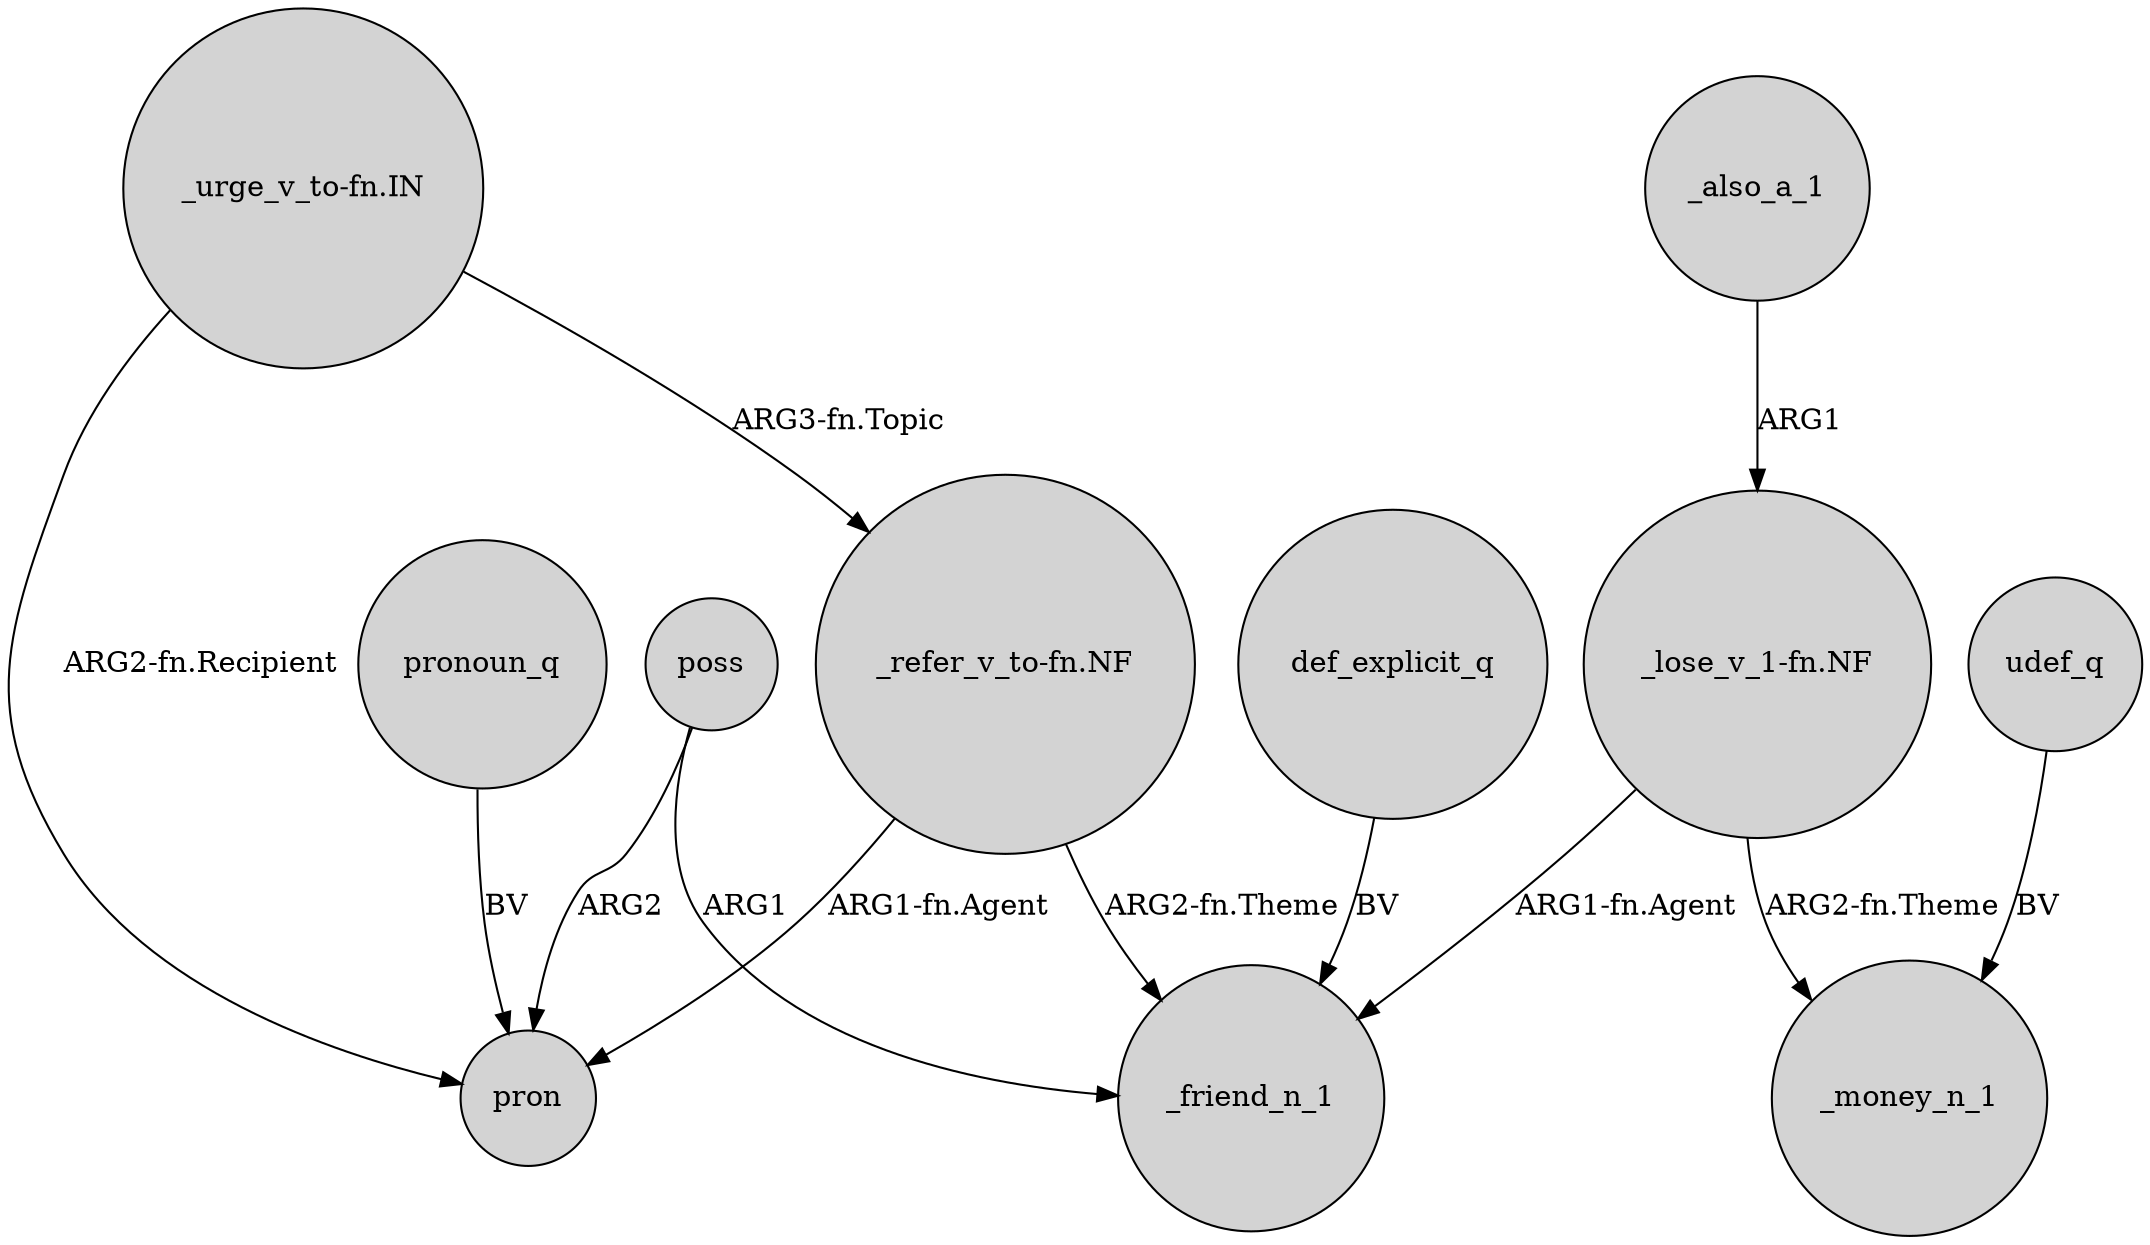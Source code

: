 digraph {
	node [shape=circle style=filled]
	"_urge_v_to-fn.IN" -> pron [label="ARG2-fn.Recipient"]
	"_urge_v_to-fn.IN" -> "_refer_v_to-fn.NF" [label="ARG3-fn.Topic"]
	_also_a_1 -> "_lose_v_1-fn.NF" [label=ARG1]
	udef_q -> _money_n_1 [label=BV]
	poss -> _friend_n_1 [label=ARG1]
	"_lose_v_1-fn.NF" -> _money_n_1 [label="ARG2-fn.Theme"]
	pronoun_q -> pron [label=BV]
	poss -> pron [label=ARG2]
	"_refer_v_to-fn.NF" -> _friend_n_1 [label="ARG2-fn.Theme"]
	"_lose_v_1-fn.NF" -> _friend_n_1 [label="ARG1-fn.Agent"]
	def_explicit_q -> _friend_n_1 [label=BV]
	"_refer_v_to-fn.NF" -> pron [label="ARG1-fn.Agent"]
}
